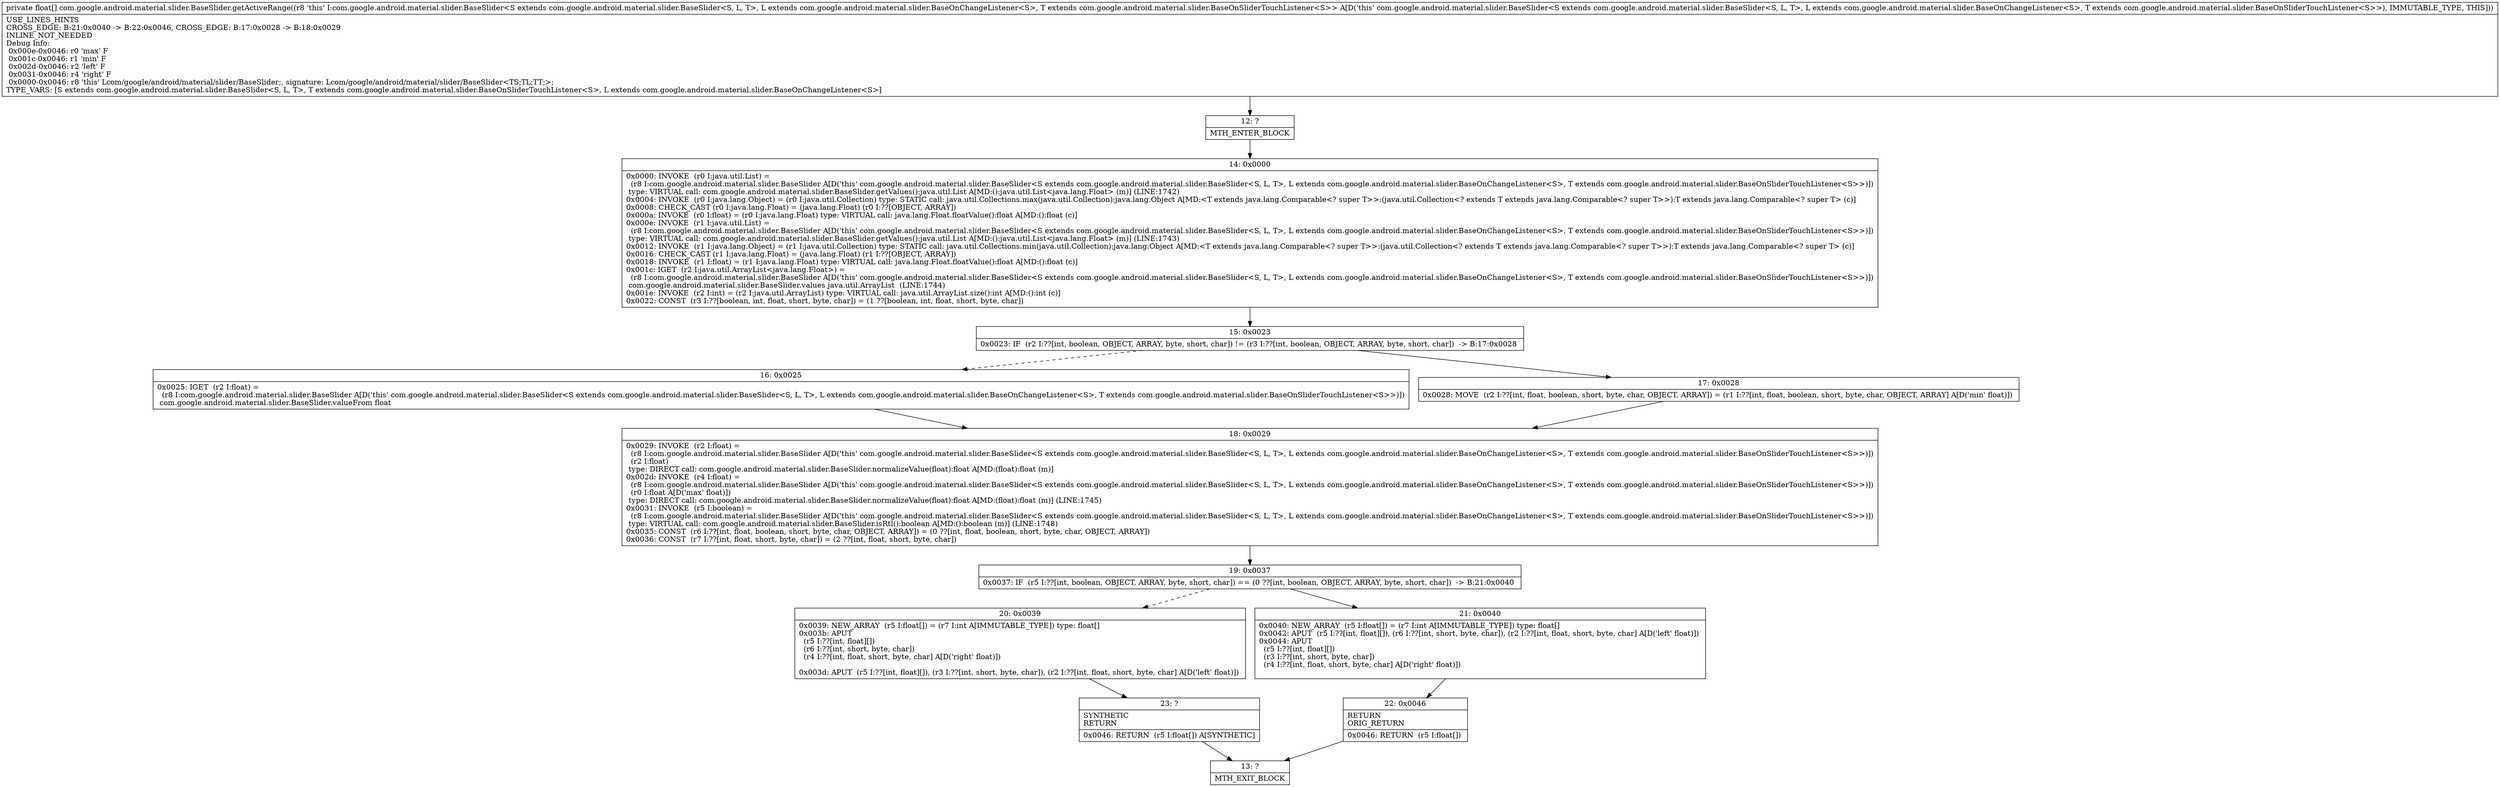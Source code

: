 digraph "CFG forcom.google.android.material.slider.BaseSlider.getActiveRange()[F" {
Node_12 [shape=record,label="{12\:\ ?|MTH_ENTER_BLOCK\l}"];
Node_14 [shape=record,label="{14\:\ 0x0000|0x0000: INVOKE  (r0 I:java.util.List) = \l  (r8 I:com.google.android.material.slider.BaseSlider A[D('this' com.google.android.material.slider.BaseSlider\<S extends com.google.android.material.slider.BaseSlider\<S, L, T\>, L extends com.google.android.material.slider.BaseOnChangeListener\<S\>, T extends com.google.android.material.slider.BaseOnSliderTouchListener\<S\>\>)])\l type: VIRTUAL call: com.google.android.material.slider.BaseSlider.getValues():java.util.List A[MD:():java.util.List\<java.lang.Float\> (m)] (LINE:1742)\l0x0004: INVOKE  (r0 I:java.lang.Object) = (r0 I:java.util.Collection) type: STATIC call: java.util.Collections.max(java.util.Collection):java.lang.Object A[MD:\<T extends java.lang.Comparable\<? super T\>\>:(java.util.Collection\<? extends T extends java.lang.Comparable\<? super T\>\>):T extends java.lang.Comparable\<? super T\> (c)]\l0x0008: CHECK_CAST (r0 I:java.lang.Float) = (java.lang.Float) (r0 I:??[OBJECT, ARRAY]) \l0x000a: INVOKE  (r0 I:float) = (r0 I:java.lang.Float) type: VIRTUAL call: java.lang.Float.floatValue():float A[MD:():float (c)]\l0x000e: INVOKE  (r1 I:java.util.List) = \l  (r8 I:com.google.android.material.slider.BaseSlider A[D('this' com.google.android.material.slider.BaseSlider\<S extends com.google.android.material.slider.BaseSlider\<S, L, T\>, L extends com.google.android.material.slider.BaseOnChangeListener\<S\>, T extends com.google.android.material.slider.BaseOnSliderTouchListener\<S\>\>)])\l type: VIRTUAL call: com.google.android.material.slider.BaseSlider.getValues():java.util.List A[MD:():java.util.List\<java.lang.Float\> (m)] (LINE:1743)\l0x0012: INVOKE  (r1 I:java.lang.Object) = (r1 I:java.util.Collection) type: STATIC call: java.util.Collections.min(java.util.Collection):java.lang.Object A[MD:\<T extends java.lang.Comparable\<? super T\>\>:(java.util.Collection\<? extends T extends java.lang.Comparable\<? super T\>\>):T extends java.lang.Comparable\<? super T\> (c)]\l0x0016: CHECK_CAST (r1 I:java.lang.Float) = (java.lang.Float) (r1 I:??[OBJECT, ARRAY]) \l0x0018: INVOKE  (r1 I:float) = (r1 I:java.lang.Float) type: VIRTUAL call: java.lang.Float.floatValue():float A[MD:():float (c)]\l0x001c: IGET  (r2 I:java.util.ArrayList\<java.lang.Float\>) = \l  (r8 I:com.google.android.material.slider.BaseSlider A[D('this' com.google.android.material.slider.BaseSlider\<S extends com.google.android.material.slider.BaseSlider\<S, L, T\>, L extends com.google.android.material.slider.BaseOnChangeListener\<S\>, T extends com.google.android.material.slider.BaseOnSliderTouchListener\<S\>\>)])\l com.google.android.material.slider.BaseSlider.values java.util.ArrayList  (LINE:1744)\l0x001e: INVOKE  (r2 I:int) = (r2 I:java.util.ArrayList) type: VIRTUAL call: java.util.ArrayList.size():int A[MD:():int (c)]\l0x0022: CONST  (r3 I:??[boolean, int, float, short, byte, char]) = (1 ??[boolean, int, float, short, byte, char]) \l}"];
Node_15 [shape=record,label="{15\:\ 0x0023|0x0023: IF  (r2 I:??[int, boolean, OBJECT, ARRAY, byte, short, char]) != (r3 I:??[int, boolean, OBJECT, ARRAY, byte, short, char])  \-\> B:17:0x0028 \l}"];
Node_16 [shape=record,label="{16\:\ 0x0025|0x0025: IGET  (r2 I:float) = \l  (r8 I:com.google.android.material.slider.BaseSlider A[D('this' com.google.android.material.slider.BaseSlider\<S extends com.google.android.material.slider.BaseSlider\<S, L, T\>, L extends com.google.android.material.slider.BaseOnChangeListener\<S\>, T extends com.google.android.material.slider.BaseOnSliderTouchListener\<S\>\>)])\l com.google.android.material.slider.BaseSlider.valueFrom float \l}"];
Node_18 [shape=record,label="{18\:\ 0x0029|0x0029: INVOKE  (r2 I:float) = \l  (r8 I:com.google.android.material.slider.BaseSlider A[D('this' com.google.android.material.slider.BaseSlider\<S extends com.google.android.material.slider.BaseSlider\<S, L, T\>, L extends com.google.android.material.slider.BaseOnChangeListener\<S\>, T extends com.google.android.material.slider.BaseOnSliderTouchListener\<S\>\>)])\l  (r2 I:float)\l type: DIRECT call: com.google.android.material.slider.BaseSlider.normalizeValue(float):float A[MD:(float):float (m)]\l0x002d: INVOKE  (r4 I:float) = \l  (r8 I:com.google.android.material.slider.BaseSlider A[D('this' com.google.android.material.slider.BaseSlider\<S extends com.google.android.material.slider.BaseSlider\<S, L, T\>, L extends com.google.android.material.slider.BaseOnChangeListener\<S\>, T extends com.google.android.material.slider.BaseOnSliderTouchListener\<S\>\>)])\l  (r0 I:float A[D('max' float)])\l type: DIRECT call: com.google.android.material.slider.BaseSlider.normalizeValue(float):float A[MD:(float):float (m)] (LINE:1745)\l0x0031: INVOKE  (r5 I:boolean) = \l  (r8 I:com.google.android.material.slider.BaseSlider A[D('this' com.google.android.material.slider.BaseSlider\<S extends com.google.android.material.slider.BaseSlider\<S, L, T\>, L extends com.google.android.material.slider.BaseOnChangeListener\<S\>, T extends com.google.android.material.slider.BaseOnSliderTouchListener\<S\>\>)])\l type: VIRTUAL call: com.google.android.material.slider.BaseSlider.isRtl():boolean A[MD:():boolean (m)] (LINE:1748)\l0x0035: CONST  (r6 I:??[int, float, boolean, short, byte, char, OBJECT, ARRAY]) = (0 ??[int, float, boolean, short, byte, char, OBJECT, ARRAY]) \l0x0036: CONST  (r7 I:??[int, float, short, byte, char]) = (2 ??[int, float, short, byte, char]) \l}"];
Node_19 [shape=record,label="{19\:\ 0x0037|0x0037: IF  (r5 I:??[int, boolean, OBJECT, ARRAY, byte, short, char]) == (0 ??[int, boolean, OBJECT, ARRAY, byte, short, char])  \-\> B:21:0x0040 \l}"];
Node_20 [shape=record,label="{20\:\ 0x0039|0x0039: NEW_ARRAY  (r5 I:float[]) = (r7 I:int A[IMMUTABLE_TYPE]) type: float[] \l0x003b: APUT  \l  (r5 I:??[int, float][])\l  (r6 I:??[int, short, byte, char])\l  (r4 I:??[int, float, short, byte, char] A[D('right' float)])\l \l0x003d: APUT  (r5 I:??[int, float][]), (r3 I:??[int, short, byte, char]), (r2 I:??[int, float, short, byte, char] A[D('left' float)]) \l}"];
Node_23 [shape=record,label="{23\:\ ?|SYNTHETIC\lRETURN\l|0x0046: RETURN  (r5 I:float[]) A[SYNTHETIC]\l}"];
Node_13 [shape=record,label="{13\:\ ?|MTH_EXIT_BLOCK\l}"];
Node_21 [shape=record,label="{21\:\ 0x0040|0x0040: NEW_ARRAY  (r5 I:float[]) = (r7 I:int A[IMMUTABLE_TYPE]) type: float[] \l0x0042: APUT  (r5 I:??[int, float][]), (r6 I:??[int, short, byte, char]), (r2 I:??[int, float, short, byte, char] A[D('left' float)]) \l0x0044: APUT  \l  (r5 I:??[int, float][])\l  (r3 I:??[int, short, byte, char])\l  (r4 I:??[int, float, short, byte, char] A[D('right' float)])\l \l}"];
Node_22 [shape=record,label="{22\:\ 0x0046|RETURN\lORIG_RETURN\l|0x0046: RETURN  (r5 I:float[]) \l}"];
Node_17 [shape=record,label="{17\:\ 0x0028|0x0028: MOVE  (r2 I:??[int, float, boolean, short, byte, char, OBJECT, ARRAY]) = (r1 I:??[int, float, boolean, short, byte, char, OBJECT, ARRAY] A[D('min' float)]) \l}"];
MethodNode[shape=record,label="{private float[] com.google.android.material.slider.BaseSlider.getActiveRange((r8 'this' I:com.google.android.material.slider.BaseSlider\<S extends com.google.android.material.slider.BaseSlider\<S, L, T\>, L extends com.google.android.material.slider.BaseOnChangeListener\<S\>, T extends com.google.android.material.slider.BaseOnSliderTouchListener\<S\>\> A[D('this' com.google.android.material.slider.BaseSlider\<S extends com.google.android.material.slider.BaseSlider\<S, L, T\>, L extends com.google.android.material.slider.BaseOnChangeListener\<S\>, T extends com.google.android.material.slider.BaseOnSliderTouchListener\<S\>\>), IMMUTABLE_TYPE, THIS]))  | USE_LINES_HINTS\lCROSS_EDGE: B:21:0x0040 \-\> B:22:0x0046, CROSS_EDGE: B:17:0x0028 \-\> B:18:0x0029\lINLINE_NOT_NEEDED\lDebug Info:\l  0x000e\-0x0046: r0 'max' F\l  0x001c\-0x0046: r1 'min' F\l  0x002d\-0x0046: r2 'left' F\l  0x0031\-0x0046: r4 'right' F\l  0x0000\-0x0046: r8 'this' Lcom\/google\/android\/material\/slider\/BaseSlider;, signature: Lcom\/google\/android\/material\/slider\/BaseSlider\<TS;TL;TT;\>;\lTYPE_VARS: [S extends com.google.android.material.slider.BaseSlider\<S, L, T\>, T extends com.google.android.material.slider.BaseOnSliderTouchListener\<S\>, L extends com.google.android.material.slider.BaseOnChangeListener\<S\>]\l}"];
MethodNode -> Node_12;Node_12 -> Node_14;
Node_14 -> Node_15;
Node_15 -> Node_16[style=dashed];
Node_15 -> Node_17;
Node_16 -> Node_18;
Node_18 -> Node_19;
Node_19 -> Node_20[style=dashed];
Node_19 -> Node_21;
Node_20 -> Node_23;
Node_23 -> Node_13;
Node_21 -> Node_22;
Node_22 -> Node_13;
Node_17 -> Node_18;
}


